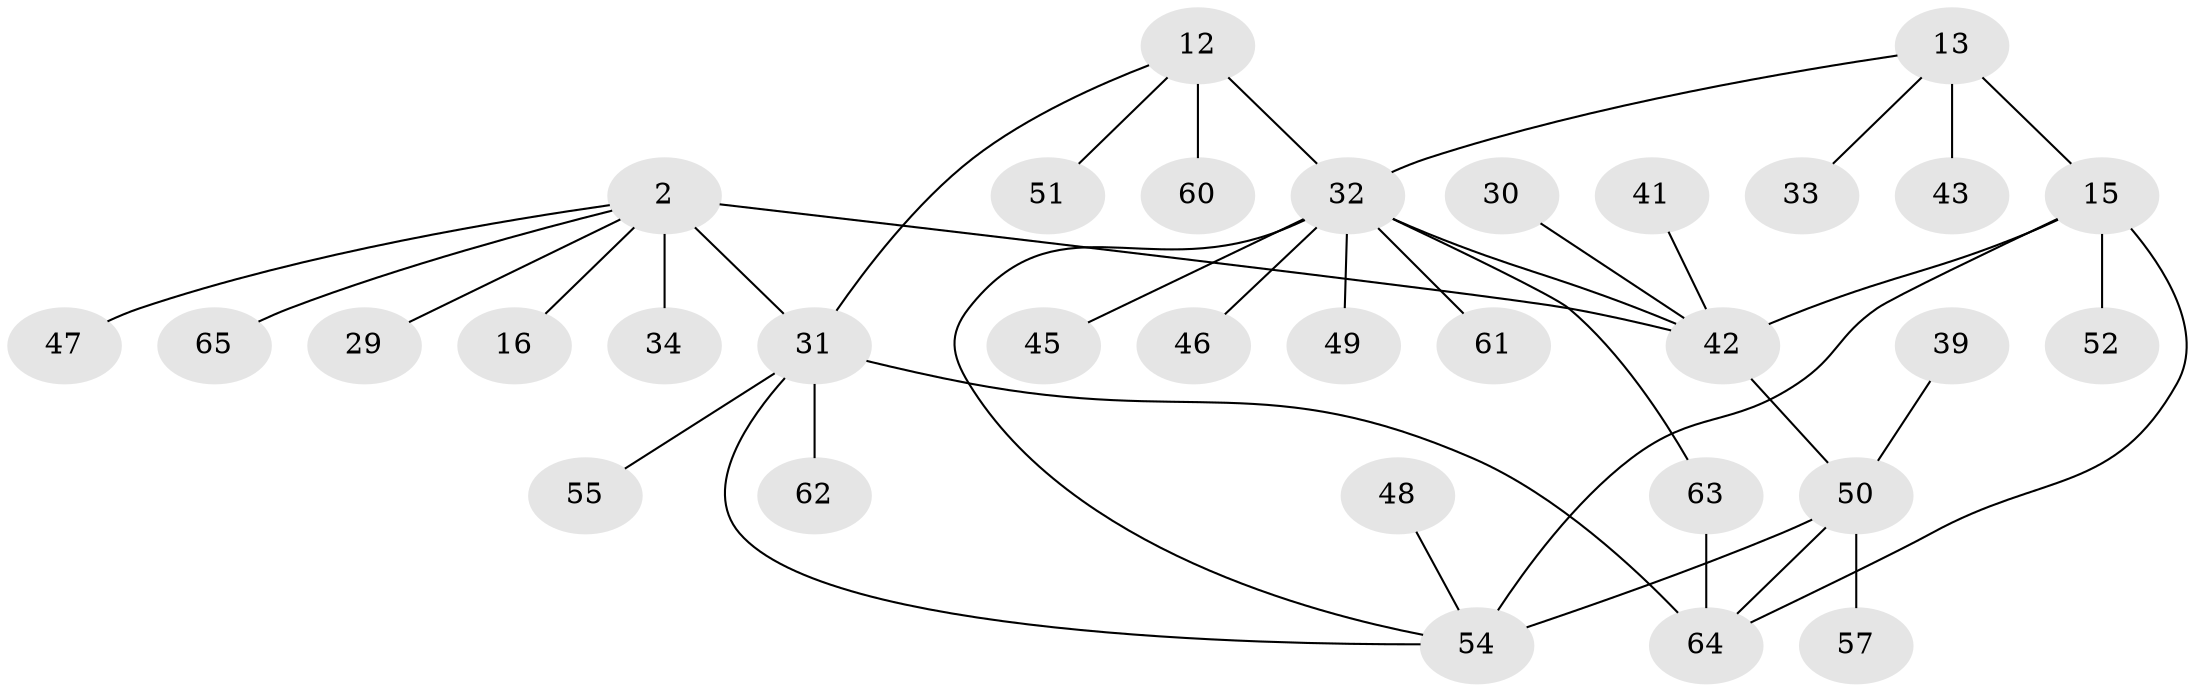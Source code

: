 // original degree distribution, {5: 0.06153846153846154, 9: 0.015384615384615385, 3: 0.046153846153846156, 6: 0.03076923076923077, 7: 0.046153846153846156, 8: 0.03076923076923077, 4: 0.046153846153846156, 1: 0.5384615384615384, 2: 0.18461538461538463}
// Generated by graph-tools (version 1.1) at 2025/54/03/09/25 04:54:16]
// undirected, 32 vertices, 39 edges
graph export_dot {
graph [start="1"]
  node [color=gray90,style=filled];
  2;
  12;
  13;
  15 [super="+14"];
  16;
  29 [super="+18"];
  30;
  31 [super="+8"];
  32 [super="+11"];
  33;
  34;
  39 [super="+36"];
  41 [super="+26"];
  42 [super="+3"];
  43;
  45 [super="+44"];
  46;
  47;
  48;
  49;
  50 [super="+6"];
  51 [super="+22"];
  52;
  54 [super="+53+5+27"];
  55;
  57;
  60;
  61 [super="+59"];
  62 [super="+35"];
  63;
  64 [super="+40+9+17+20+23+28+37+56"];
  65;
  2 -- 16;
  2 -- 31 [weight=2];
  2 -- 34;
  2 -- 47;
  2 -- 65;
  2 -- 42 [weight=2];
  2 -- 29;
  12 -- 60;
  12 -- 31;
  12 -- 51;
  12 -- 32 [weight=2];
  13 -- 15 [weight=2];
  13 -- 33;
  13 -- 43;
  13 -- 32;
  15 -- 52;
  15 -- 42;
  15 -- 64;
  15 -- 54;
  30 -- 42;
  31 -- 54;
  31 -- 55;
  31 -- 62;
  31 -- 64 [weight=2];
  32 -- 42 [weight=2];
  32 -- 46;
  32 -- 45;
  32 -- 49;
  32 -- 54;
  32 -- 61;
  32 -- 63;
  39 -- 50;
  41 -- 42;
  42 -- 50;
  48 -- 54;
  50 -- 64;
  50 -- 54 [weight=2];
  50 -- 57;
  63 -- 64;
}
